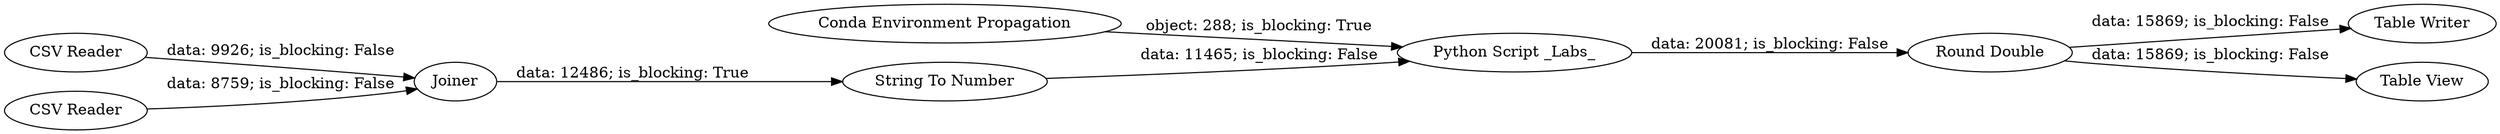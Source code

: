 digraph {
	"-8833742471222267542_2" [label="Python Script _Labs_"]
	"-8833742471222267542_26" [label="Table Writer"]
	"-8833742471222267542_23" [label="CSV Reader"]
	"-8833742471222267542_25" [label="Conda Environment Propagation"]
	"-8833742471222267542_4" [label="Table View"]
	"-8833742471222267542_24" [label="CSV Reader"]
	"-8833742471222267542_5" [label="Round Double"]
	"-8833742471222267542_18" [label="String To Number"]
	"-8833742471222267542_17" [label=Joiner]
	"-8833742471222267542_17" -> "-8833742471222267542_18" [label="data: 12486; is_blocking: True"]
	"-8833742471222267542_18" -> "-8833742471222267542_2" [label="data: 11465; is_blocking: False"]
	"-8833742471222267542_2" -> "-8833742471222267542_5" [label="data: 20081; is_blocking: False"]
	"-8833742471222267542_25" -> "-8833742471222267542_2" [label="object: 288; is_blocking: True"]
	"-8833742471222267542_5" -> "-8833742471222267542_4" [label="data: 15869; is_blocking: False"]
	"-8833742471222267542_24" -> "-8833742471222267542_17" [label="data: 8759; is_blocking: False"]
	"-8833742471222267542_23" -> "-8833742471222267542_17" [label="data: 9926; is_blocking: False"]
	"-8833742471222267542_5" -> "-8833742471222267542_26" [label="data: 15869; is_blocking: False"]
	rankdir=LR
}
